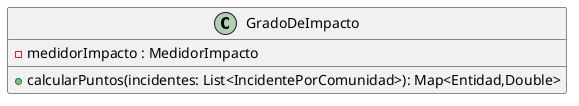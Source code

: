 @startuml
'https://plantuml.com/class-diagram

class GradoDeImpacto{
 - medidorImpacto : MedidorImpacto
 + calcularPuntos(incidentes: List<IncidentePorComunidad>): Map<Entidad,Double>
}

@enduml